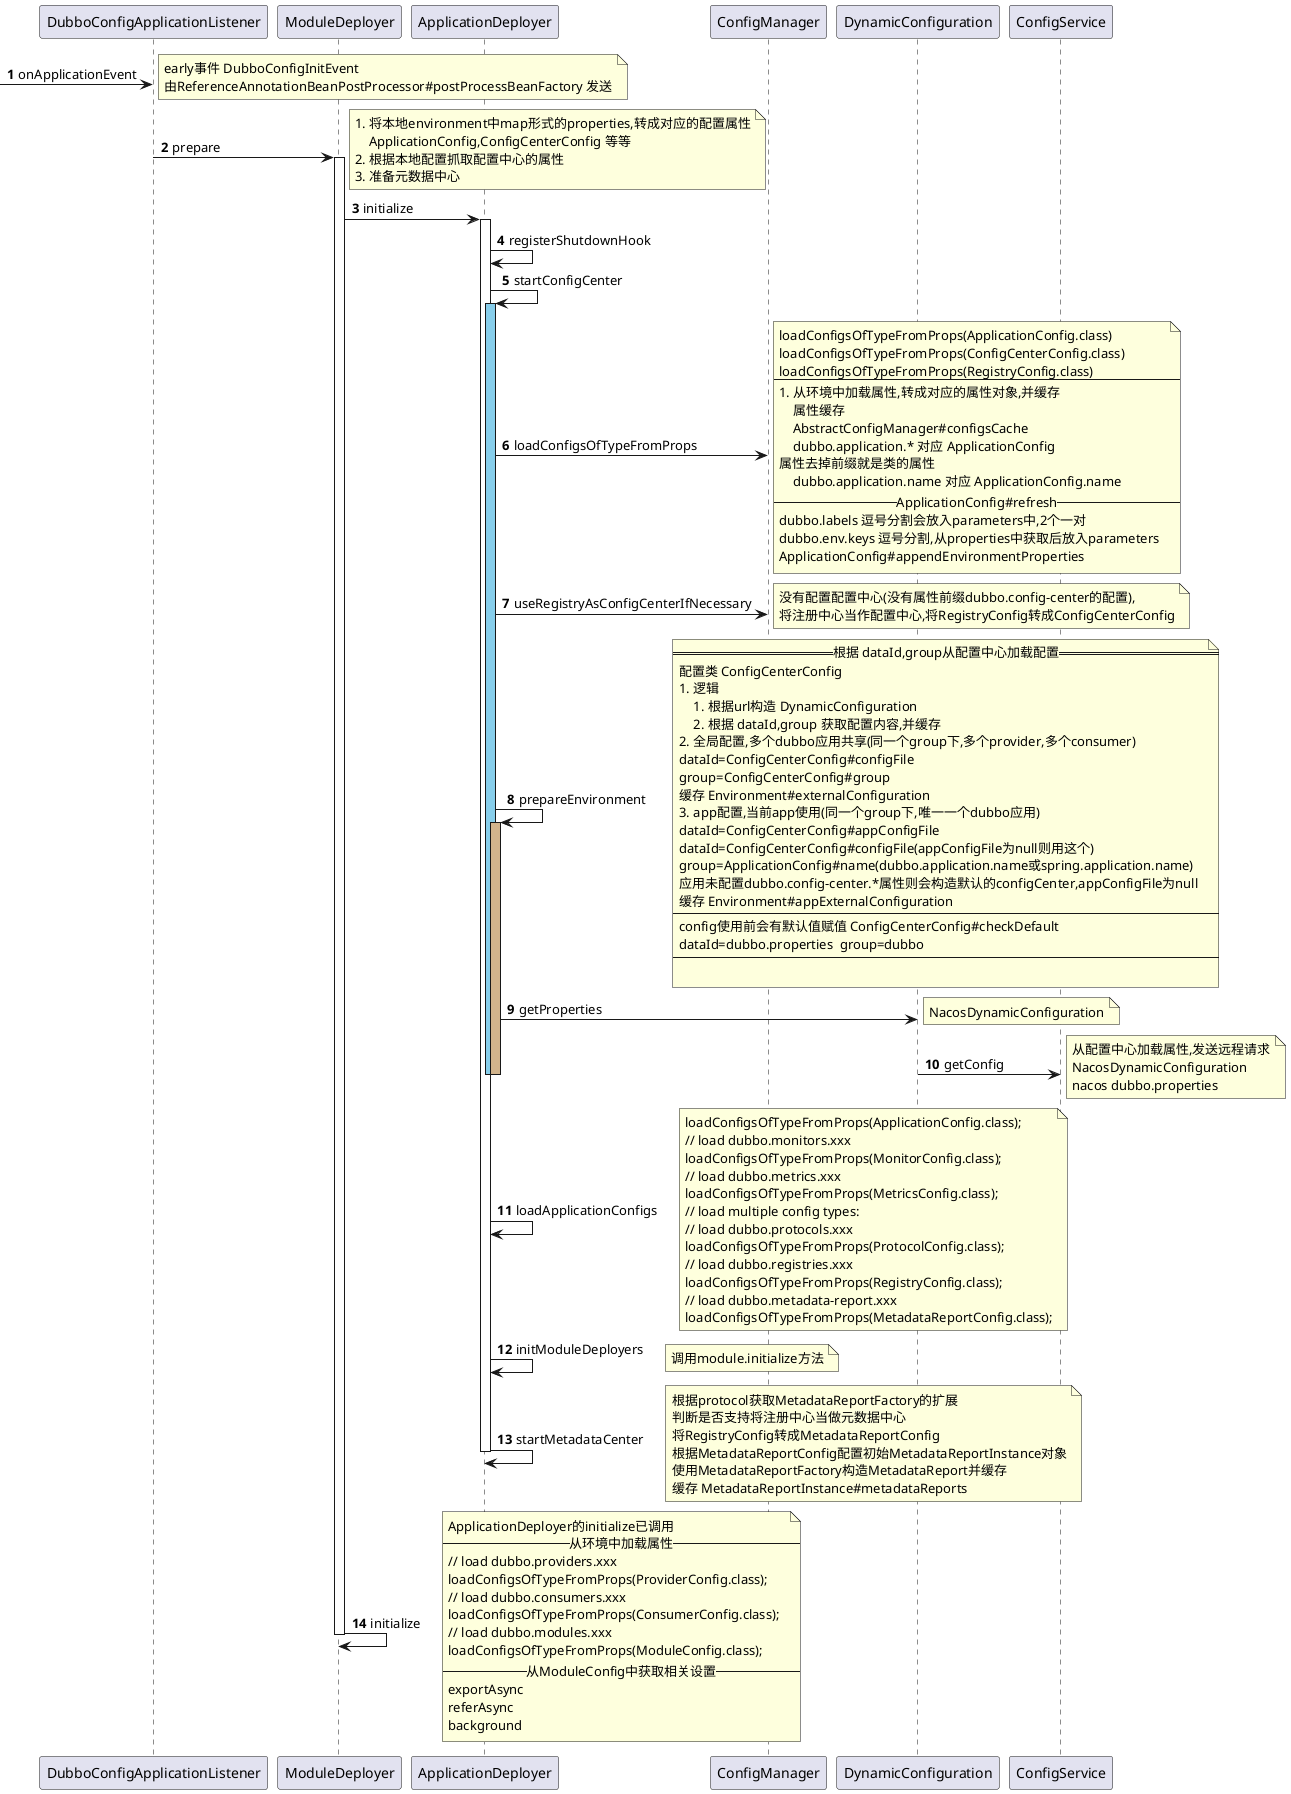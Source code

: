 @startuml
'https://plantuml.com/sequence-diagram

autonumber

-> DubboConfigApplicationListener : onApplicationEvent
note right
early事件 DubboConfigInitEvent
由ReferenceAnnotationBeanPostProcessor#postProcessBeanFactory 发送
end note
DubboConfigApplicationListener -> ModuleDeployer ++: prepare
note right
# 将本地environment中map形式的properties,转成对应的配置属性
    ApplicationConfig,ConfigCenterConfig 等等
# 根据本地配置抓取配置中心的属性
# 准备元数据中心
end note
    ModuleDeployer -> ApplicationDeployer ++ : initialize
        ApplicationDeployer -> ApplicationDeployer : registerShutdownHook
        ApplicationDeployer -> ApplicationDeployer ++ #skyblue : startConfigCenter
            ApplicationDeployer -> ConfigManager : loadConfigsOfTypeFromProps
            note right
            loadConfigsOfTypeFromProps(ApplicationConfig.class)
            loadConfigsOfTypeFromProps(ConfigCenterConfig.class)
            loadConfigsOfTypeFromProps(RegistryConfig.class)
            ----
            # 从环境中加载属性,转成对应的属性对象,并缓存
                属性缓存
                AbstractConfigManager#configsCache
                dubbo.application.* 对应 ApplicationConfig
            属性去掉前缀就是类的属性
                dubbo.application.name 对应 ApplicationConfig.name
            --ApplicationConfig#refresh--
            dubbo.labels 逗号分割会放入parameters中,2个一对
            dubbo.env.keys 逗号分割,从properties中获取后放入parameters
            ApplicationConfig#appendEnvironmentProperties
            end note

            ApplicationDeployer -> ConfigManager : useRegistryAsConfigCenterIfNecessary
            note right
            没有配置配置中心(没有属性前缀dubbo.config-center的配置),
            将注册中心当作配置中心,将RegistryConfig转成ConfigCenterConfig
            end note

                ApplicationDeployer -> ApplicationDeployer ++ #tan : prepareEnvironment
                    note right
                    ==根据 dataId,group从配置中心加载配置==
                    配置类 ConfigCenterConfig
                    #逻辑
                    ## 根据url构造 DynamicConfiguration
                    ## 根据 dataId,group 获取配置内容,并缓存
                    # 全局配置,多个dubbo应用共享(同一个group下,多个provider,多个consumer)
                    dataId=ConfigCenterConfig#configFile
                    group=ConfigCenterConfig#group
                    缓存 Environment#externalConfiguration
                    # app配置,当前app使用(同一个group下,唯一一个dubbo应用)
                    dataId=ConfigCenterConfig#appConfigFile
                    dataId=ConfigCenterConfig#configFile(appConfigFile为null则用这个)
                    group=ApplicationConfig#name(dubbo.application.name或spring.application.name)
                    应用未配置dubbo.config-center.*属性则会构造默认的configCenter,appConfigFile为null
                    缓存 Environment#appExternalConfiguration
                    ----
                    config使用前会有默认值赋值 ConfigCenterConfig#checkDefault
                    dataId=dubbo.properties  group=dubbo
                    ----

                    end note
                    ApplicationDeployer -> DynamicConfiguration : getProperties
                    note right
                    NacosDynamicConfiguration
                    end note

                    DynamicConfiguration -> ConfigService : getConfig
                    note right
                    从配置中心加载属性,发送远程请求
                    NacosDynamicConfiguration
                    nacos dubbo.properties
                    end note
                deactivate
        deactivate
        ApplicationDeployer -> ApplicationDeployer : loadApplicationConfigs
        note right
            loadConfigsOfTypeFromProps(ApplicationConfig.class);
            // load dubbo.monitors.xxx
            loadConfigsOfTypeFromProps(MonitorConfig.class);
            // load dubbo.metrics.xxx
            loadConfigsOfTypeFromProps(MetricsConfig.class);
            // load multiple config types:
            // load dubbo.protocols.xxx
            loadConfigsOfTypeFromProps(ProtocolConfig.class);
            // load dubbo.registries.xxx
            loadConfigsOfTypeFromProps(RegistryConfig.class);
            // load dubbo.metadata-report.xxx
            loadConfigsOfTypeFromProps(MetadataReportConfig.class);
        end note
        ApplicationDeployer -> ApplicationDeployer : initModuleDeployers
        note right
        调用module.initialize方法
        end note
        ApplicationDeployer -> ApplicationDeployer : startMetadataCenter
        note right
        根据protocol获取MetadataReportFactory的扩展
        判断是否支持将注册中心当做元数据中心
        将RegistryConfig转成MetadataReportConfig
        根据MetadataReportConfig配置初始MetadataReportInstance对象
        使用MetadataReportFactory构造MetadataReport并缓存
        缓存 MetadataReportInstance#metadataReports
        end note
    deactivate
    ModuleDeployer -> ModuleDeployer  : initialize
    note right
    ApplicationDeployer的initialize已调用
    --从环境中加载属性--
    // load dubbo.providers.xxx
    loadConfigsOfTypeFromProps(ProviderConfig.class);
    // load dubbo.consumers.xxx
    loadConfigsOfTypeFromProps(ConsumerConfig.class);
    // load dubbo.modules.xxx
    loadConfigsOfTypeFromProps(ModuleConfig.class);
    --从ModuleConfig中获取相关设置--
    exportAsync
    referAsync
    background
    end note
deactivate




@enduml

@startuml
autonumber

DynamicConfiguration -> ConfigService : getConfig
ConfigService -> ClientWorker : getServerConfig
ClientWorker -> ConfigTransportClient ++ : queryConfig
    ConfigTransportClient -> RpcClientFactory : createClient,\n创建一个RpcClient
        ConfigTransportClient -> ConfigTransportClient ++ : requestProxy
            ConfigTransportClient -> RpcClient : request
            deactivate
deactivate




note over ConfigTransportClient
ConfigRpcTransportClient
end note




@enduml